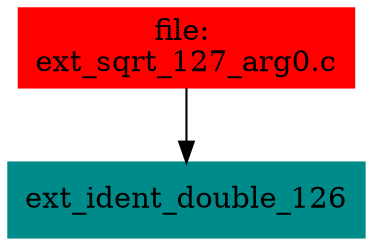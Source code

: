digraph G {
node [shape=box]

0 [label="file: 
ext_sqrt_127_arg0.c",color=red, style=filled]
1 [label="ext_ident_double_126",color=cyan4, style=filled]
0 -> 1


}

